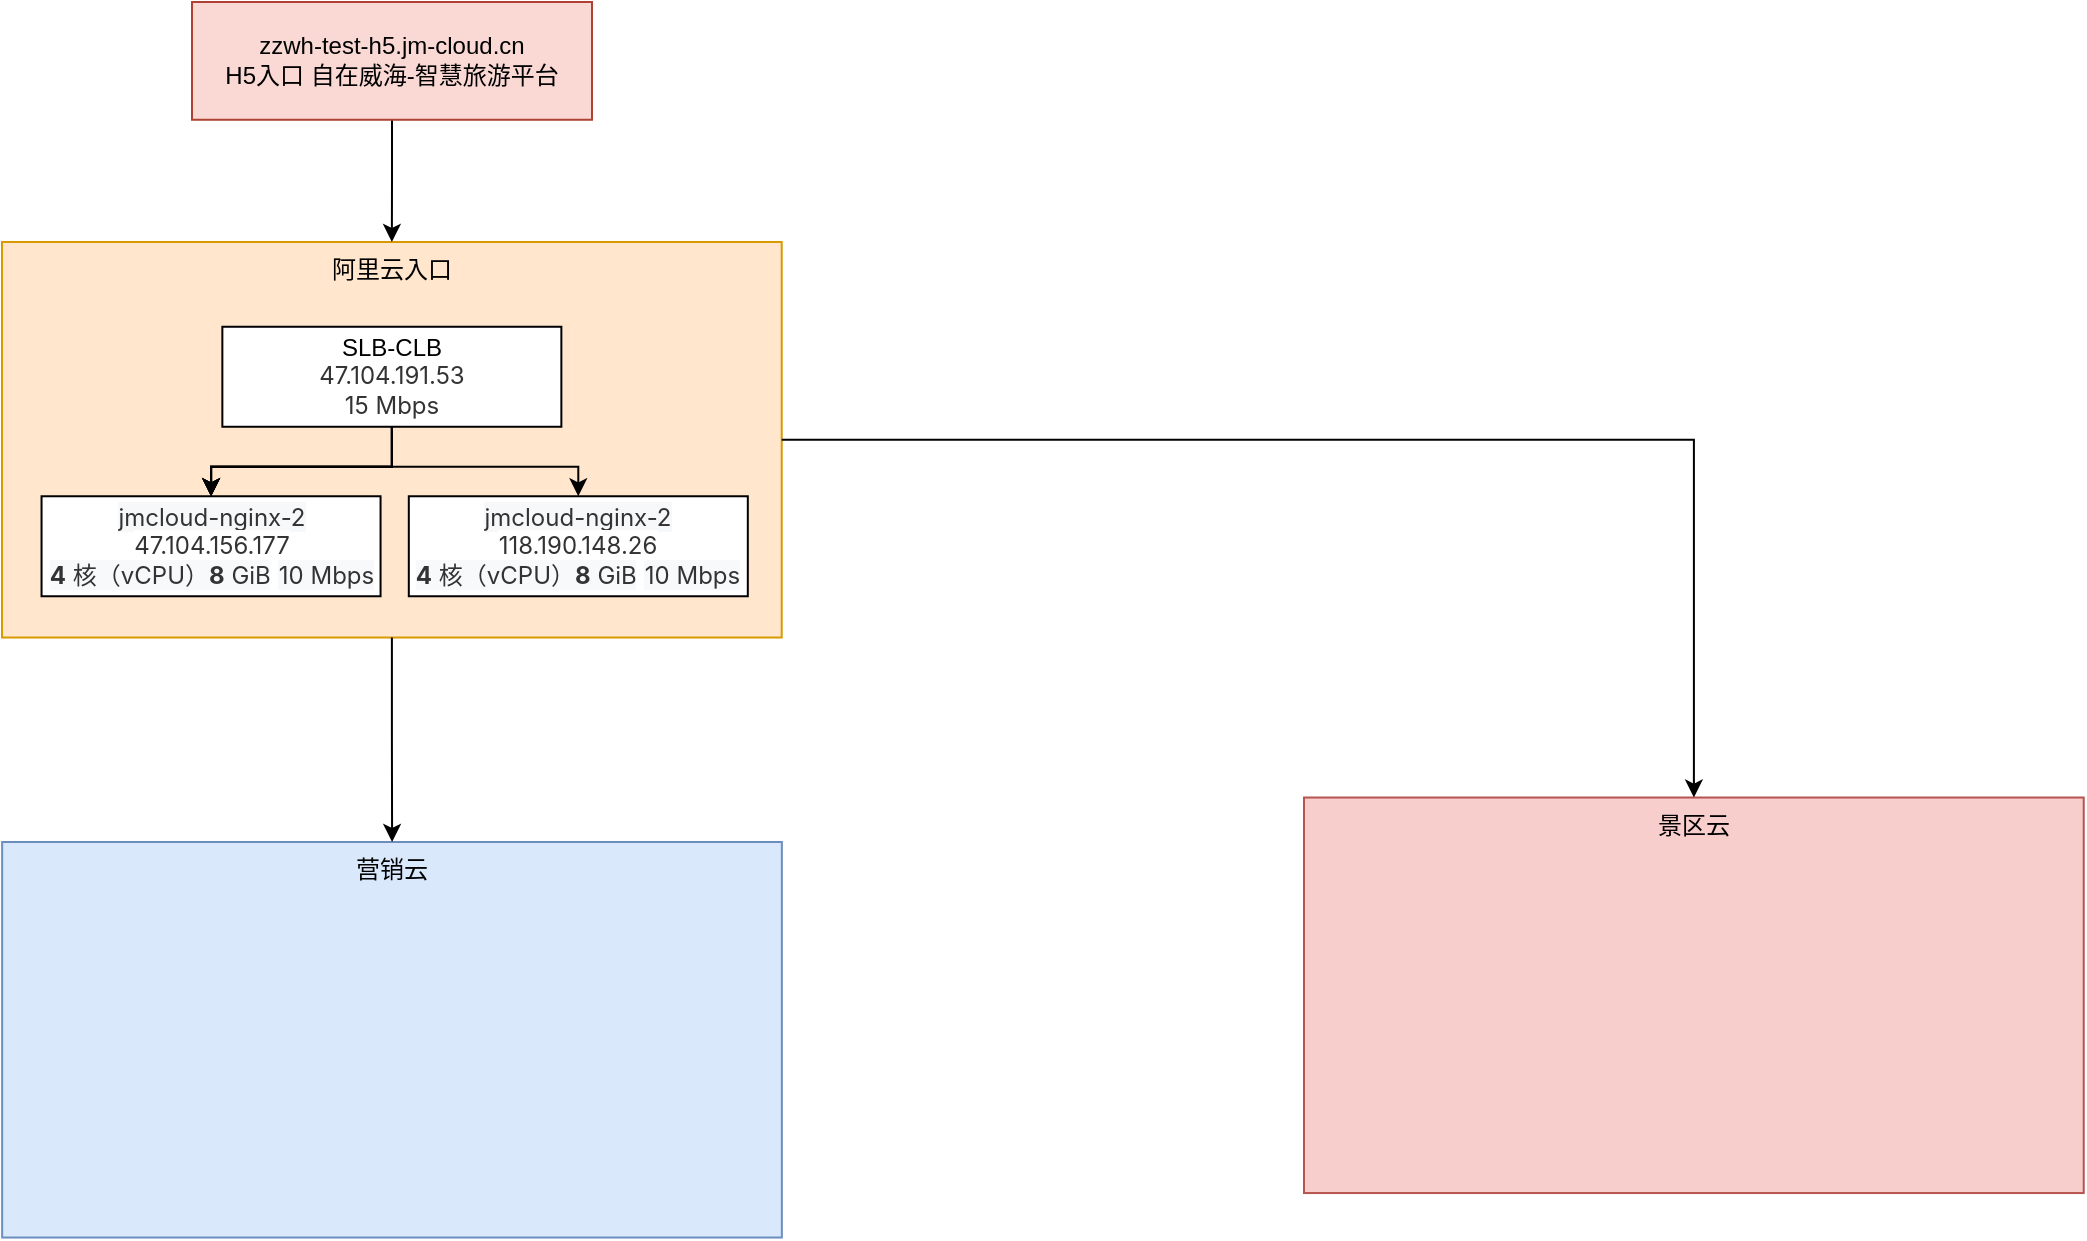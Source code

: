 <mxfile version="28.0.1">
  <diagram name="第 1 页" id="XN6WbOP7wRev5Zxsz_oX">
    <mxGraphModel dx="1213" dy="1800" grid="1" gridSize="10" guides="1" tooltips="1" connect="1" arrows="1" fold="1" page="1" pageScale="1" pageWidth="827" pageHeight="1169" math="0" shadow="0">
      <root>
        <mxCell id="0" />
        <mxCell id="1" parent="0" />
        <mxCell id="umgCvMGF8Q4jKKfUTwUB-12" value="" style="group" vertex="1" connectable="0" parent="1">
          <mxGeometry x="219" y="40.0" width="389.86" height="197.76" as="geometry" />
        </mxCell>
        <mxCell id="umgCvMGF8Q4jKKfUTwUB-1" value="阿里云入口" style="whiteSpace=wrap;html=1;fillColor=#ffe6cc;strokeColor=#d79b00;rounded=0;align=center;verticalAlign=top;" vertex="1" parent="umgCvMGF8Q4jKKfUTwUB-12">
          <mxGeometry width="389.86" height="197.76" as="geometry" />
        </mxCell>
        <mxCell id="umgCvMGF8Q4jKKfUTwUB-3" value="SLB-CLB&lt;div&gt;&lt;span style=&quot;color: rgb(51, 51, 51); font-family: -apple-system, BlinkMacSystemFont, &amp;quot;Segoe UI&amp;quot;, &amp;quot;PingFang SC&amp;quot;, &amp;quot;Hiragino Sans GB&amp;quot;, &amp;quot;Microsoft YaHei&amp;quot;, &amp;quot;Helvetica Neue&amp;quot;, Helvetica, Arial, sans-serif; text-align: start; white-space: pre; background-color: rgb(255, 255, 255);&quot;&gt;47.104.191.53&lt;/span&gt;&lt;/div&gt;&lt;div&gt;&lt;span style=&quot;color: rgb(51, 51, 51); font-family: -apple-system, BlinkMacSystemFont, &amp;quot;Segoe UI&amp;quot;, &amp;quot;PingFang SC&amp;quot;, &amp;quot;Hiragino Sans GB&amp;quot;, &amp;quot;Microsoft YaHei&amp;quot;, &amp;quot;Helvetica Neue&amp;quot;, Helvetica, Arial, sans-serif; text-align: start; white-space: pre; background-color: rgb(255, 255, 255);&quot;&gt;&lt;span style=&quot;white-space: normal;&quot;&gt;15 Mbps&lt;/span&gt;&lt;/span&gt;&lt;/div&gt;" style="rounded=0;whiteSpace=wrap;html=1;" vertex="1" parent="umgCvMGF8Q4jKKfUTwUB-12">
          <mxGeometry x="110.18" y="42.38" width="169.5" height="50" as="geometry" />
        </mxCell>
        <mxCell id="umgCvMGF8Q4jKKfUTwUB-4" value="&lt;span style=&quot;color: rgb(51, 51, 51); font-family: -apple-system, BlinkMacSystemFont, &amp;quot;Segoe UI&amp;quot;, &amp;quot;PingFang SC&amp;quot;, &amp;quot;Hiragino Sans GB&amp;quot;, &amp;quot;Microsoft YaHei&amp;quot;, &amp;quot;Helvetica Neue&amp;quot;, Helvetica, Arial, sans-serif; text-align: start; background-color: rgb(246, 248, 250);&quot;&gt;jmcloud-nginx-2&lt;/span&gt;&lt;br&gt;&lt;div&gt;&lt;span style=&quot;color: rgb(51, 51, 51); font-family: -apple-system, BlinkMacSystemFont, &amp;quot;Segoe UI&amp;quot;, &amp;quot;PingFang SC&amp;quot;, &amp;quot;Hiragino Sans GB&amp;quot;, &amp;quot;Microsoft YaHei&amp;quot;, &amp;quot;Helvetica Neue&amp;quot;, Helvetica, Arial, sans-serif; text-align: start; white-space: pre; background-color: rgb(255, 255, 255);&quot;&gt;47.104.156.177&lt;/span&gt;&lt;/div&gt;&lt;div&gt;&lt;span style=&quot;color: rgb(51, 51, 51); font-family: -apple-system, BlinkMacSystemFont, &amp;quot;Segoe UI&amp;quot;, &amp;quot;PingFang SC&amp;quot;, &amp;quot;Hiragino Sans GB&amp;quot;, &amp;quot;Microsoft YaHei&amp;quot;, &amp;quot;Helvetica Neue&amp;quot;, Helvetica, Arial, sans-serif; text-align: start; white-space: pre; background-color: rgb(255, 255, 255);&quot;&gt;&lt;span style=&quot;box-sizing: border-box; overscroll-behavior-x: none; white-space: normal; background-color: rgb(247, 249, 250);&quot;&gt;&lt;span style=&quot;box-sizing: border-box; overscroll-behavior-x: none;&quot;&gt;&lt;span style=&quot;box-sizing: border-box; overscroll-behavior-x: none; font-weight: bolder;&quot; data-spm-anchor-id=&quot;5176.ecscore_server.0.i1.7d0b4df59nE4pS&quot;&gt;4&lt;/span&gt;&amp;nbsp;核（vCPU）&lt;/span&gt;&lt;span style=&quot;box-sizing: border-box; overscroll-behavior-x: none;&quot;&gt;&lt;span style=&quot;box-sizing: border-box; overscroll-behavior-x: none; font-weight: bolder;&quot;&gt;8&lt;/span&gt;&lt;span style=&quot;box-sizing: border-box; overscroll-behavior-x: none;&quot;&gt;&amp;nbsp;GiB&lt;/span&gt;&lt;/span&gt;&lt;/span&gt;&lt;span style=&quot;box-sizing: border-box; overscroll-behavior-x: none; white-space: normal; background-color: rgb(247, 249, 250); margin-left: 4px;&quot; class=&quot;ecs-core-tooltip-open&quot;&gt;&lt;span style=&quot;box-sizing: border-box; overscroll-behavior-x: none;&quot;&gt;&lt;span style=&quot;box-sizing: border-box; overscroll-behavior-x: none;&quot; data-spm-anchor-id=&quot;5176.ecscore_server.0.i0.7d0b4df59nE4pS&quot;&gt;10 Mbps&lt;/span&gt;&lt;/span&gt;&lt;/span&gt;&lt;/span&gt;&lt;/div&gt;" style="rounded=0;whiteSpace=wrap;html=1;" vertex="1" parent="umgCvMGF8Q4jKKfUTwUB-12">
          <mxGeometry x="19.776" y="127.131" width="169.5" height="50" as="geometry" />
        </mxCell>
        <mxCell id="umgCvMGF8Q4jKKfUTwUB-9" value="&lt;div&gt;&lt;span style=&quot;color: rgb(51, 51, 51); font-family: -apple-system, BlinkMacSystemFont, &amp;quot;Segoe UI&amp;quot;, &amp;quot;PingFang SC&amp;quot;, &amp;quot;Hiragino Sans GB&amp;quot;, &amp;quot;Microsoft YaHei&amp;quot;, &amp;quot;Helvetica Neue&amp;quot;, Helvetica, Arial, sans-serif; text-align: start; background-color: rgb(246, 248, 250);&quot;&gt;jmcloud-nginx-2&lt;/span&gt;&lt;span style=&quot;color: rgb(51, 51, 51); font-family: -apple-system, BlinkMacSystemFont, &amp;quot;Segoe UI&amp;quot;, &amp;quot;PingFang SC&amp;quot;, &amp;quot;Hiragino Sans GB&amp;quot;, &amp;quot;Microsoft YaHei&amp;quot;, &amp;quot;Helvetica Neue&amp;quot;, Helvetica, Arial, sans-serif; text-align: start; white-space: pre; background-color: rgb(255, 255, 255);&quot;&gt;&lt;/span&gt;&lt;/div&gt;&lt;span style=&quot;color: rgb(51, 51, 51); font-family: -apple-system, BlinkMacSystemFont, &amp;quot;Segoe UI&amp;quot;, &amp;quot;PingFang SC&amp;quot;, &amp;quot;Hiragino Sans GB&amp;quot;, &amp;quot;Microsoft YaHei&amp;quot;, &amp;quot;Helvetica Neue&amp;quot;, Helvetica, Arial, sans-serif; text-align: start; white-space: pre; background-color: rgb(255, 255, 255);&quot;&gt;118.190.148.26&lt;/span&gt;&lt;div&gt;&lt;span style=&quot;color: rgb(51, 51, 51); font-family: -apple-system, BlinkMacSystemFont, &amp;quot;Segoe UI&amp;quot;, &amp;quot;PingFang SC&amp;quot;, &amp;quot;Hiragino Sans GB&amp;quot;, &amp;quot;Microsoft YaHei&amp;quot;, &amp;quot;Helvetica Neue&amp;quot;, Helvetica, Arial, sans-serif; text-align: start; white-space: pre; background-color: rgb(255, 255, 255);&quot;&gt;&lt;span style=&quot;box-sizing: border-box; overscroll-behavior-x: none; white-space: normal; background-color: rgb(247, 249, 250);&quot;&gt;&lt;span style=&quot;box-sizing: border-box; overscroll-behavior-x: none;&quot;&gt;&lt;span style=&quot;box-sizing: border-box; overscroll-behavior-x: none; font-weight: bolder;&quot; data-spm-anchor-id=&quot;5176.ecscore_server.0.i1.7d0b4df59nE4pS&quot;&gt;4&lt;/span&gt;&amp;nbsp;核（vCPU）&lt;/span&gt;&lt;span style=&quot;box-sizing: border-box; overscroll-behavior-x: none;&quot;&gt;&lt;span style=&quot;box-sizing: border-box; overscroll-behavior-x: none; font-weight: bolder;&quot;&gt;8&lt;/span&gt;&lt;span style=&quot;box-sizing: border-box; overscroll-behavior-x: none;&quot;&gt;&amp;nbsp;GiB&lt;/span&gt;&lt;/span&gt;&lt;/span&gt;&lt;span style=&quot;box-sizing: border-box; overscroll-behavior-x: none; white-space: normal; background-color: rgb(247, 249, 250); margin-left: 4px;&quot; class=&quot;ecs-core-tooltip-open&quot;&gt;&lt;span style=&quot;box-sizing: border-box; overscroll-behavior-x: none;&quot;&gt;&lt;span style=&quot;box-sizing: border-box; overscroll-behavior-x: none;&quot; data-spm-anchor-id=&quot;5176.ecscore_server.0.i0.7d0b4df59nE4pS&quot;&gt;10 Mbps&lt;/span&gt;&lt;/span&gt;&lt;/span&gt;&lt;/span&gt;&lt;/div&gt;" style="whiteSpace=wrap;html=1;rounded=0;" vertex="1" parent="umgCvMGF8Q4jKKfUTwUB-12">
          <mxGeometry x="203.405" y="127.131" width="169.5" height="50" as="geometry" />
        </mxCell>
        <mxCell id="umgCvMGF8Q4jKKfUTwUB-5" value="" style="edgeStyle=orthogonalEdgeStyle;rounded=0;orthogonalLoop=1;jettySize=auto;html=1;" edge="1" parent="umgCvMGF8Q4jKKfUTwUB-12" source="umgCvMGF8Q4jKKfUTwUB-3" target="umgCvMGF8Q4jKKfUTwUB-4">
          <mxGeometry relative="1" as="geometry" />
        </mxCell>
        <mxCell id="umgCvMGF8Q4jKKfUTwUB-6" value="" style="edgeStyle=orthogonalEdgeStyle;rounded=0;orthogonalLoop=1;jettySize=auto;html=1;" edge="1" parent="umgCvMGF8Q4jKKfUTwUB-12" source="umgCvMGF8Q4jKKfUTwUB-3" target="umgCvMGF8Q4jKKfUTwUB-4">
          <mxGeometry relative="1" as="geometry" />
        </mxCell>
        <mxCell id="umgCvMGF8Q4jKKfUTwUB-7" value="" style="edgeStyle=orthogonalEdgeStyle;rounded=0;orthogonalLoop=1;jettySize=auto;html=1;" edge="1" parent="umgCvMGF8Q4jKKfUTwUB-12" source="umgCvMGF8Q4jKKfUTwUB-3" target="umgCvMGF8Q4jKKfUTwUB-4">
          <mxGeometry relative="1" as="geometry" />
        </mxCell>
        <mxCell id="umgCvMGF8Q4jKKfUTwUB-8" value="" style="edgeStyle=orthogonalEdgeStyle;rounded=0;orthogonalLoop=1;jettySize=auto;html=1;" edge="1" parent="umgCvMGF8Q4jKKfUTwUB-12" source="umgCvMGF8Q4jKKfUTwUB-3" target="umgCvMGF8Q4jKKfUTwUB-4">
          <mxGeometry relative="1" as="geometry" />
        </mxCell>
        <mxCell id="umgCvMGF8Q4jKKfUTwUB-10" value="" style="edgeStyle=orthogonalEdgeStyle;rounded=0;orthogonalLoop=1;jettySize=auto;html=1;" edge="1" parent="umgCvMGF8Q4jKKfUTwUB-12" source="umgCvMGF8Q4jKKfUTwUB-3" target="umgCvMGF8Q4jKKfUTwUB-9">
          <mxGeometry relative="1" as="geometry" />
        </mxCell>
        <mxCell id="umgCvMGF8Q4jKKfUTwUB-13" value="营销云" style="whiteSpace=wrap;html=1;fillColor=#dae8fc;strokeColor=#6c8ebf;rounded=0;align=center;verticalAlign=top;" vertex="1" parent="1">
          <mxGeometry x="219.07" y="340" width="389.86" height="197.76" as="geometry" />
        </mxCell>
        <mxCell id="umgCvMGF8Q4jKKfUTwUB-14" value="" style="edgeStyle=orthogonalEdgeStyle;rounded=0;orthogonalLoop=1;jettySize=auto;html=1;" edge="1" parent="1" source="umgCvMGF8Q4jKKfUTwUB-1" target="umgCvMGF8Q4jKKfUTwUB-13">
          <mxGeometry relative="1" as="geometry" />
        </mxCell>
        <mxCell id="umgCvMGF8Q4jKKfUTwUB-15" value="景区云" style="whiteSpace=wrap;html=1;fillColor=#f8cecc;strokeColor=#b85450;rounded=0;align=center;verticalAlign=top;" vertex="1" parent="1">
          <mxGeometry x="870" y="317.76" width="389.86" height="197.76" as="geometry" />
        </mxCell>
        <mxCell id="umgCvMGF8Q4jKKfUTwUB-16" value="" style="edgeStyle=orthogonalEdgeStyle;rounded=0;orthogonalLoop=1;jettySize=auto;html=1;" edge="1" parent="1" source="umgCvMGF8Q4jKKfUTwUB-1" target="umgCvMGF8Q4jKKfUTwUB-15">
          <mxGeometry relative="1" as="geometry" />
        </mxCell>
        <mxCell id="umgCvMGF8Q4jKKfUTwUB-24" style="edgeStyle=orthogonalEdgeStyle;rounded=0;orthogonalLoop=1;jettySize=auto;html=1;entryX=0.5;entryY=0;entryDx=0;entryDy=0;" edge="1" parent="1" source="umgCvMGF8Q4jKKfUTwUB-22" target="umgCvMGF8Q4jKKfUTwUB-1">
          <mxGeometry relative="1" as="geometry" />
        </mxCell>
        <mxCell id="umgCvMGF8Q4jKKfUTwUB-22" value="&lt;div style=&quot;&quot;&gt;&lt;font style=&quot;&quot;&gt;&lt;span style=&quot;text-wrap-mode: nowrap;&quot;&gt;zzwh-test-h5.jm-cloud.cn&lt;/span&gt;&lt;/font&gt;&lt;/div&gt;&lt;div style=&quot;text-wrap-mode: nowrap;&quot;&gt;&lt;font&gt;H5入口 自在威海-智慧旅游平台&lt;/font&gt;&lt;/div&gt;" style="whiteSpace=wrap;html=1;verticalAlign=middle;fillColor=#fad9d5;strokeColor=#ae4132;rounded=0;" vertex="1" parent="1">
          <mxGeometry x="314" y="-80" width="200" height="58.88" as="geometry" />
        </mxCell>
      </root>
    </mxGraphModel>
  </diagram>
</mxfile>
